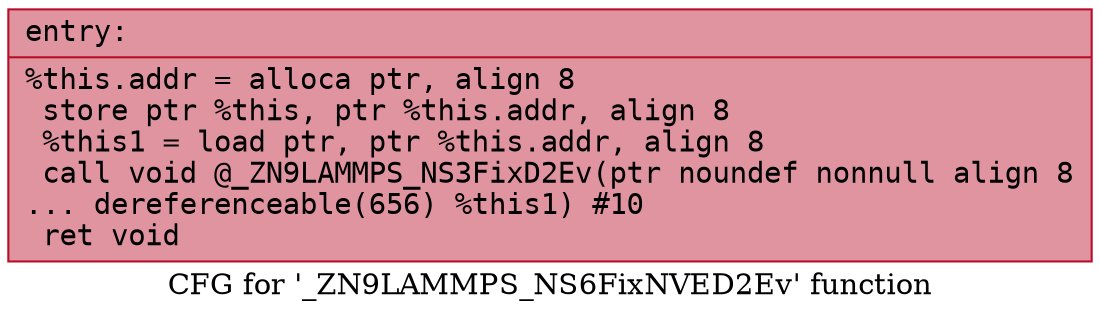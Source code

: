 digraph "CFG for '_ZN9LAMMPS_NS6FixNVED2Ev' function" {
	label="CFG for '_ZN9LAMMPS_NS6FixNVED2Ev' function";

	Node0x55fe505d84e0 [shape=record,color="#b70d28ff", style=filled, fillcolor="#b70d2870" fontname="Courier",label="{entry:\l|  %this.addr = alloca ptr, align 8\l  store ptr %this, ptr %this.addr, align 8\l  %this1 = load ptr, ptr %this.addr, align 8\l  call void @_ZN9LAMMPS_NS3FixD2Ev(ptr noundef nonnull align 8\l... dereferenceable(656) %this1) #10\l  ret void\l}"];
}

